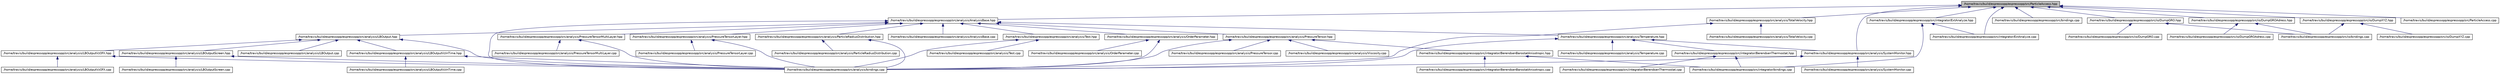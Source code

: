 digraph G
{
  edge [fontname="Helvetica",fontsize="10",labelfontname="Helvetica",labelfontsize="10"];
  node [fontname="Helvetica",fontsize="10",shape=record];
  Node1 [label="/home/travis/build/espressopp/espressopp/src/ParticleAccess.hpp",height=0.2,width=0.4,color="black", fillcolor="grey75", style="filled" fontcolor="black"];
  Node1 -> Node2 [dir="back",color="midnightblue",fontsize="10",style="solid",fontname="Helvetica"];
  Node2 [label="/home/travis/build/espressopp/espressopp/src/analysis/AnalysisBase.hpp",height=0.2,width=0.4,color="black", fillcolor="white", style="filled",URL="$AnalysisBase_8hpp.html"];
  Node2 -> Node3 [dir="back",color="midnightblue",fontsize="10",style="solid",fontname="Helvetica"];
  Node3 [label="/home/travis/build/espressopp/espressopp/src/analysis/AnalysisBase.cpp",height=0.2,width=0.4,color="black", fillcolor="white", style="filled",URL="$AnalysisBase_8cpp.html"];
  Node2 -> Node4 [dir="back",color="midnightblue",fontsize="10",style="solid",fontname="Helvetica"];
  Node4 [label="/home/travis/build/espressopp/espressopp/src/analysis/bindings.cpp",height=0.2,width=0.4,color="black", fillcolor="white", style="filled",URL="$analysis_2bindings_8cpp.html"];
  Node2 -> Node5 [dir="back",color="midnightblue",fontsize="10",style="solid",fontname="Helvetica"];
  Node5 [label="/home/travis/build/espressopp/espressopp/src/analysis/Temperature.hpp",height=0.2,width=0.4,color="black", fillcolor="white", style="filled",URL="$Temperature_8hpp.html"];
  Node5 -> Node4 [dir="back",color="midnightblue",fontsize="10",style="solid",fontname="Helvetica"];
  Node5 -> Node6 [dir="back",color="midnightblue",fontsize="10",style="solid",fontname="Helvetica"];
  Node6 [label="/home/travis/build/espressopp/espressopp/src/analysis/SystemMonitor.hpp",height=0.2,width=0.4,color="black", fillcolor="white", style="filled",URL="$SystemMonitor_8hpp.html"];
  Node6 -> Node4 [dir="back",color="midnightblue",fontsize="10",style="solid",fontname="Helvetica"];
  Node6 -> Node7 [dir="back",color="midnightblue",fontsize="10",style="solid",fontname="Helvetica"];
  Node7 [label="/home/travis/build/espressopp/espressopp/src/analysis/SystemMonitor.cpp",height=0.2,width=0.4,color="black", fillcolor="white", style="filled",URL="$SystemMonitor_8cpp.html"];
  Node5 -> Node8 [dir="back",color="midnightblue",fontsize="10",style="solid",fontname="Helvetica"];
  Node8 [label="/home/travis/build/espressopp/espressopp/src/analysis/Temperature.cpp",height=0.2,width=0.4,color="black", fillcolor="white", style="filled",URL="$Temperature_8cpp.html"];
  Node5 -> Node9 [dir="back",color="midnightblue",fontsize="10",style="solid",fontname="Helvetica"];
  Node9 [label="/home/travis/build/espressopp/espressopp/src/integrator/BerendsenThermostat.hpp",height=0.2,width=0.4,color="black", fillcolor="white", style="filled",URL="$BerendsenThermostat_8hpp.html"];
  Node9 -> Node10 [dir="back",color="midnightblue",fontsize="10",style="solid",fontname="Helvetica"];
  Node10 [label="/home/travis/build/espressopp/espressopp/src/integrator/BerendsenThermostat.cpp",height=0.2,width=0.4,color="black", fillcolor="white", style="filled",URL="$BerendsenThermostat_8cpp.html"];
  Node9 -> Node11 [dir="back",color="midnightblue",fontsize="10",style="solid",fontname="Helvetica"];
  Node11 [label="/home/travis/build/espressopp/espressopp/src/integrator/bindings.cpp",height=0.2,width=0.4,color="black", fillcolor="white", style="filled",URL="$integrator_2bindings_8cpp.html"];
  Node2 -> Node12 [dir="back",color="midnightblue",fontsize="10",style="solid",fontname="Helvetica"];
  Node12 [label="/home/travis/build/espressopp/espressopp/src/analysis/PressureTensor.hpp",height=0.2,width=0.4,color="black", fillcolor="white", style="filled",URL="$PressureTensor_8hpp.html"];
  Node12 -> Node4 [dir="back",color="midnightblue",fontsize="10",style="solid",fontname="Helvetica"];
  Node12 -> Node13 [dir="back",color="midnightblue",fontsize="10",style="solid",fontname="Helvetica"];
  Node13 [label="/home/travis/build/espressopp/espressopp/src/analysis/PressureTensor.cpp",height=0.2,width=0.4,color="black", fillcolor="white", style="filled",URL="$PressureTensor_8cpp.html"];
  Node12 -> Node14 [dir="back",color="midnightblue",fontsize="10",style="solid",fontname="Helvetica"];
  Node14 [label="/home/travis/build/espressopp/espressopp/src/analysis/Viscosity.cpp",height=0.2,width=0.4,color="black", fillcolor="white", style="filled",URL="$Viscosity_8cpp.html"];
  Node12 -> Node15 [dir="back",color="midnightblue",fontsize="10",style="solid",fontname="Helvetica"];
  Node15 [label="/home/travis/build/espressopp/espressopp/src/integrator/BerendsenBarostatAnisotropic.hpp",height=0.2,width=0.4,color="black", fillcolor="white", style="filled",URL="$BerendsenBarostatAnisotropic_8hpp.html"];
  Node15 -> Node16 [dir="back",color="midnightblue",fontsize="10",style="solid",fontname="Helvetica"];
  Node16 [label="/home/travis/build/espressopp/espressopp/src/integrator/BerendsenBarostatAnisotropic.cpp",height=0.2,width=0.4,color="black", fillcolor="white", style="filled",URL="$BerendsenBarostatAnisotropic_8cpp.html"];
  Node15 -> Node11 [dir="back",color="midnightblue",fontsize="10",style="solid",fontname="Helvetica"];
  Node2 -> Node17 [dir="back",color="midnightblue",fontsize="10",style="solid",fontname="Helvetica"];
  Node17 [label="/home/travis/build/espressopp/espressopp/src/analysis/PressureTensorLayer.hpp",height=0.2,width=0.4,color="black", fillcolor="white", style="filled",URL="$PressureTensorLayer_8hpp.html"];
  Node17 -> Node4 [dir="back",color="midnightblue",fontsize="10",style="solid",fontname="Helvetica"];
  Node17 -> Node18 [dir="back",color="midnightblue",fontsize="10",style="solid",fontname="Helvetica"];
  Node18 [label="/home/travis/build/espressopp/espressopp/src/analysis/PressureTensorLayer.cpp",height=0.2,width=0.4,color="black", fillcolor="white", style="filled",URL="$PressureTensorLayer_8cpp.html"];
  Node2 -> Node19 [dir="back",color="midnightblue",fontsize="10",style="solid",fontname="Helvetica"];
  Node19 [label="/home/travis/build/espressopp/espressopp/src/analysis/PressureTensorMultiLayer.hpp",height=0.2,width=0.4,color="black", fillcolor="white", style="filled",URL="$PressureTensorMultiLayer_8hpp.html"];
  Node19 -> Node4 [dir="back",color="midnightblue",fontsize="10",style="solid",fontname="Helvetica"];
  Node19 -> Node20 [dir="back",color="midnightblue",fontsize="10",style="solid",fontname="Helvetica"];
  Node20 [label="/home/travis/build/espressopp/espressopp/src/analysis/PressureTensorMultiLayer.cpp",height=0.2,width=0.4,color="black", fillcolor="white", style="filled",URL="$PressureTensorMultiLayer_8cpp.html"];
  Node2 -> Node21 [dir="back",color="midnightblue",fontsize="10",style="solid",fontname="Helvetica"];
  Node21 [label="/home/travis/build/espressopp/espressopp/src/analysis/Test.hpp",height=0.2,width=0.4,color="black", fillcolor="white", style="filled",URL="$Test_8hpp.html"];
  Node21 -> Node4 [dir="back",color="midnightblue",fontsize="10",style="solid",fontname="Helvetica"];
  Node21 -> Node22 [dir="back",color="midnightblue",fontsize="10",style="solid",fontname="Helvetica"];
  Node22 [label="/home/travis/build/espressopp/espressopp/src/analysis/Test.cpp",height=0.2,width=0.4,color="black", fillcolor="white", style="filled",URL="$Test_8cpp.html"];
  Node2 -> Node23 [dir="back",color="midnightblue",fontsize="10",style="solid",fontname="Helvetica"];
  Node23 [label="/home/travis/build/espressopp/espressopp/src/analysis/ParticleRadiusDistribution.hpp",height=0.2,width=0.4,color="black", fillcolor="white", style="filled",URL="$ParticleRadiusDistribution_8hpp.html"];
  Node23 -> Node4 [dir="back",color="midnightblue",fontsize="10",style="solid",fontname="Helvetica"];
  Node23 -> Node24 [dir="back",color="midnightblue",fontsize="10",style="solid",fontname="Helvetica"];
  Node24 [label="/home/travis/build/espressopp/espressopp/src/analysis/ParticleRadiusDistribution.cpp",height=0.2,width=0.4,color="black", fillcolor="white", style="filled",URL="$ParticleRadiusDistribution_8cpp.html"];
  Node2 -> Node25 [dir="back",color="midnightblue",fontsize="10",style="solid",fontname="Helvetica"];
  Node25 [label="/home/travis/build/espressopp/espressopp/src/analysis/OrderParameter.hpp",height=0.2,width=0.4,color="black", fillcolor="white", style="filled",URL="$OrderParameter_8hpp.html"];
  Node25 -> Node4 [dir="back",color="midnightblue",fontsize="10",style="solid",fontname="Helvetica"];
  Node25 -> Node26 [dir="back",color="midnightblue",fontsize="10",style="solid",fontname="Helvetica"];
  Node26 [label="/home/travis/build/espressopp/espressopp/src/analysis/OrderParameter.cpp",height=0.2,width=0.4,color="black", fillcolor="white", style="filled",URL="$OrderParameter_8cpp.html"];
  Node2 -> Node27 [dir="back",color="midnightblue",fontsize="10",style="solid",fontname="Helvetica"];
  Node27 [label="/home/travis/build/espressopp/espressopp/src/analysis/LBOutput.hpp",height=0.2,width=0.4,color="black", fillcolor="white", style="filled",URL="$LBOutput_8hpp.html"];
  Node27 -> Node4 [dir="back",color="midnightblue",fontsize="10",style="solid",fontname="Helvetica"];
  Node27 -> Node28 [dir="back",color="midnightblue",fontsize="10",style="solid",fontname="Helvetica"];
  Node28 [label="/home/travis/build/espressopp/espressopp/src/analysis/LBOutputScreen.hpp",height=0.2,width=0.4,color="black", fillcolor="white", style="filled",URL="$LBOutputScreen_8hpp.html"];
  Node28 -> Node4 [dir="back",color="midnightblue",fontsize="10",style="solid",fontname="Helvetica"];
  Node28 -> Node29 [dir="back",color="midnightblue",fontsize="10",style="solid",fontname="Helvetica"];
  Node29 [label="/home/travis/build/espressopp/espressopp/src/analysis/LBOutputScreen.cpp",height=0.2,width=0.4,color="black", fillcolor="white", style="filled",URL="$LBOutputScreen_8cpp.html"];
  Node27 -> Node30 [dir="back",color="midnightblue",fontsize="10",style="solid",fontname="Helvetica"];
  Node30 [label="/home/travis/build/espressopp/espressopp/src/analysis/LBOutputVzInTime.hpp",height=0.2,width=0.4,color="black", fillcolor="white", style="filled",URL="$LBOutputVzInTime_8hpp.html"];
  Node30 -> Node4 [dir="back",color="midnightblue",fontsize="10",style="solid",fontname="Helvetica"];
  Node30 -> Node31 [dir="back",color="midnightblue",fontsize="10",style="solid",fontname="Helvetica"];
  Node31 [label="/home/travis/build/espressopp/espressopp/src/analysis/LBOutputVzInTime.cpp",height=0.2,width=0.4,color="black", fillcolor="white", style="filled",URL="$LBOutputVzInTime_8cpp.html"];
  Node27 -> Node32 [dir="back",color="midnightblue",fontsize="10",style="solid",fontname="Helvetica"];
  Node32 [label="/home/travis/build/espressopp/espressopp/src/analysis/LBOutputVzOfX.hpp",height=0.2,width=0.4,color="black", fillcolor="white", style="filled",URL="$LBOutputVzOfX_8hpp.html"];
  Node32 -> Node4 [dir="back",color="midnightblue",fontsize="10",style="solid",fontname="Helvetica"];
  Node32 -> Node33 [dir="back",color="midnightblue",fontsize="10",style="solid",fontname="Helvetica"];
  Node33 [label="/home/travis/build/espressopp/espressopp/src/analysis/LBOutputVzOfX.cpp",height=0.2,width=0.4,color="black", fillcolor="white", style="filled",URL="$LBOutputVzOfX_8cpp.html"];
  Node27 -> Node34 [dir="back",color="midnightblue",fontsize="10",style="solid",fontname="Helvetica"];
  Node34 [label="/home/travis/build/espressopp/espressopp/src/analysis/LBOutput.cpp",height=0.2,width=0.4,color="black", fillcolor="white", style="filled",URL="$LBOutput_8cpp.html"];
  Node1 -> Node35 [dir="back",color="midnightblue",fontsize="10",style="solid",fontname="Helvetica"];
  Node35 [label="/home/travis/build/espressopp/espressopp/src/analysis/TotalVelocity.hpp",height=0.2,width=0.4,color="black", fillcolor="white", style="filled",URL="$TotalVelocity_8hpp.html"];
  Node35 -> Node4 [dir="back",color="midnightblue",fontsize="10",style="solid",fontname="Helvetica"];
  Node35 -> Node36 [dir="back",color="midnightblue",fontsize="10",style="solid",fontname="Helvetica"];
  Node36 [label="/home/travis/build/espressopp/espressopp/src/analysis/TotalVelocity.cpp",height=0.2,width=0.4,color="black", fillcolor="white", style="filled",URL="$TotalVelocity_8cpp.html"];
  Node1 -> Node6 [dir="back",color="midnightblue",fontsize="10",style="solid",fontname="Helvetica"];
  Node1 -> Node37 [dir="back",color="midnightblue",fontsize="10",style="solid",fontname="Helvetica"];
  Node37 [label="/home/travis/build/espressopp/espressopp/src/bindings.cpp",height=0.2,width=0.4,color="black", fillcolor="white", style="filled",URL="$bindings_8cpp.html"];
  Node1 -> Node38 [dir="back",color="midnightblue",fontsize="10",style="solid",fontname="Helvetica"];
  Node38 [label="/home/travis/build/espressopp/espressopp/src/integrator/ExtAnalyze.hpp",height=0.2,width=0.4,color="black", fillcolor="white", style="filled",URL="$ExtAnalyze_8hpp.html"];
  Node38 -> Node11 [dir="back",color="midnightblue",fontsize="10",style="solid",fontname="Helvetica"];
  Node38 -> Node39 [dir="back",color="midnightblue",fontsize="10",style="solid",fontname="Helvetica"];
  Node39 [label="/home/travis/build/espressopp/espressopp/src/integrator/ExtAnalyze.cpp",height=0.2,width=0.4,color="black", fillcolor="white", style="filled",URL="$ExtAnalyze_8cpp.html"];
  Node1 -> Node39 [dir="back",color="midnightblue",fontsize="10",style="solid",fontname="Helvetica"];
  Node1 -> Node40 [dir="back",color="midnightblue",fontsize="10",style="solid",fontname="Helvetica"];
  Node40 [label="/home/travis/build/espressopp/espressopp/src/io/DumpXYZ.hpp",height=0.2,width=0.4,color="black", fillcolor="white", style="filled",URL="$DumpXYZ_8hpp.html"];
  Node40 -> Node41 [dir="back",color="midnightblue",fontsize="10",style="solid",fontname="Helvetica"];
  Node41 [label="/home/travis/build/espressopp/espressopp/src/io/bindings.cpp",height=0.2,width=0.4,color="black", fillcolor="white", style="filled",URL="$io_2bindings_8cpp.html"];
  Node40 -> Node42 [dir="back",color="midnightblue",fontsize="10",style="solid",fontname="Helvetica"];
  Node42 [label="/home/travis/build/espressopp/espressopp/src/io/DumpXYZ.cpp",height=0.2,width=0.4,color="black", fillcolor="white", style="filled",URL="$DumpXYZ_8cpp.html"];
  Node1 -> Node43 [dir="back",color="midnightblue",fontsize="10",style="solid",fontname="Helvetica"];
  Node43 [label="/home/travis/build/espressopp/espressopp/src/io/DumpGRO.hpp",height=0.2,width=0.4,color="black", fillcolor="white", style="filled",URL="$DumpGRO_8hpp.html"];
  Node43 -> Node41 [dir="back",color="midnightblue",fontsize="10",style="solid",fontname="Helvetica"];
  Node43 -> Node44 [dir="back",color="midnightblue",fontsize="10",style="solid",fontname="Helvetica"];
  Node44 [label="/home/travis/build/espressopp/espressopp/src/io/DumpGRO.cpp",height=0.2,width=0.4,color="black", fillcolor="white", style="filled",URL="$DumpGRO_8cpp.html"];
  Node1 -> Node45 [dir="back",color="midnightblue",fontsize="10",style="solid",fontname="Helvetica"];
  Node45 [label="/home/travis/build/espressopp/espressopp/src/io/DumpGROAdress.hpp",height=0.2,width=0.4,color="black", fillcolor="white", style="filled",URL="$DumpGROAdress_8hpp.html"];
  Node45 -> Node41 [dir="back",color="midnightblue",fontsize="10",style="solid",fontname="Helvetica"];
  Node45 -> Node46 [dir="back",color="midnightblue",fontsize="10",style="solid",fontname="Helvetica"];
  Node46 [label="/home/travis/build/espressopp/espressopp/src/io/DumpGROAdress.cpp",height=0.2,width=0.4,color="black", fillcolor="white", style="filled",URL="$DumpGROAdress_8cpp.html"];
  Node1 -> Node47 [dir="back",color="midnightblue",fontsize="10",style="solid",fontname="Helvetica"];
  Node47 [label="/home/travis/build/espressopp/espressopp/src/ParticleAccess.cpp",height=0.2,width=0.4,color="black", fillcolor="white", style="filled",URL="$ParticleAccess_8cpp.html"];
}
